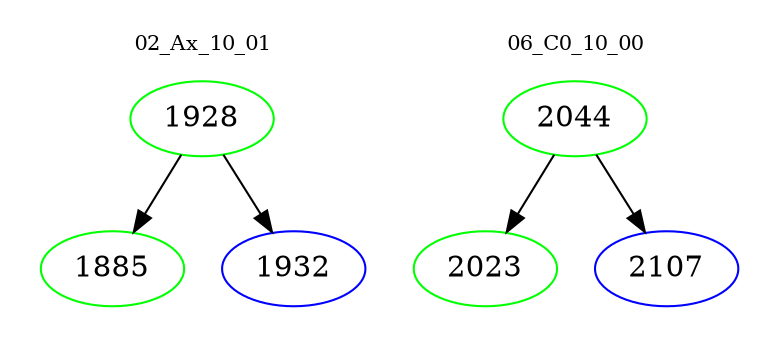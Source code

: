 digraph{
subgraph cluster_0 {
color = white
label = "02_Ax_10_01";
fontsize=10;
T0_1928 [label="1928", color="green"]
T0_1928 -> T0_1885 [color="black"]
T0_1885 [label="1885", color="green"]
T0_1928 -> T0_1932 [color="black"]
T0_1932 [label="1932", color="blue"]
}
subgraph cluster_1 {
color = white
label = "06_C0_10_00";
fontsize=10;
T1_2044 [label="2044", color="green"]
T1_2044 -> T1_2023 [color="black"]
T1_2023 [label="2023", color="green"]
T1_2044 -> T1_2107 [color="black"]
T1_2107 [label="2107", color="blue"]
}
}

